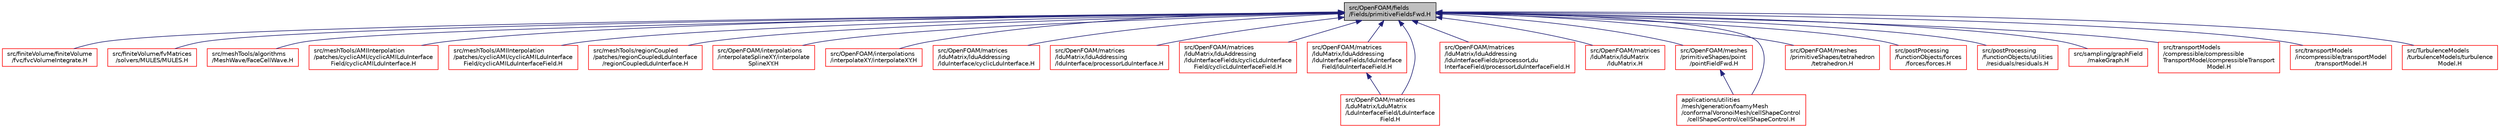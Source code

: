 digraph "src/OpenFOAM/fields/Fields/primitiveFieldsFwd.H"
{
  bgcolor="transparent";
  edge [fontname="Helvetica",fontsize="10",labelfontname="Helvetica",labelfontsize="10"];
  node [fontname="Helvetica",fontsize="10",shape=record];
  Node1 [label="src/OpenFOAM/fields\l/Fields/primitiveFieldsFwd.H",height=0.2,width=0.4,color="black", fillcolor="grey75", style="filled", fontcolor="black"];
  Node1 -> Node2 [dir="back",color="midnightblue",fontsize="10",style="solid",fontname="Helvetica"];
  Node2 [label="src/finiteVolume/finiteVolume\l/fvc/fvcVolumeIntegrate.H",height=0.2,width=0.4,color="red",URL="$a05710.html",tooltip="Volume integrate volField creating a volField. "];
  Node1 -> Node3 [dir="back",color="midnightblue",fontsize="10",style="solid",fontname="Helvetica"];
  Node3 [label="src/finiteVolume/fvMatrices\l/solvers/MULES/MULES.H",height=0.2,width=0.4,color="red",URL="$a05800.html",tooltip="MULES: Multidimensional universal limiter for explicit solution. "];
  Node1 -> Node4 [dir="back",color="midnightblue",fontsize="10",style="solid",fontname="Helvetica"];
  Node4 [label="src/meshTools/algorithms\l/MeshWave/FaceCellWave.H",height=0.2,width=0.4,color="red",URL="$a07134.html"];
  Node1 -> Node5 [dir="back",color="midnightblue",fontsize="10",style="solid",fontname="Helvetica"];
  Node5 [label="src/meshTools/AMIInterpolation\l/patches/cyclicAMI/cyclicAMILduInterface\lField/cyclicAMILduInterface.H",height=0.2,width=0.4,color="red",URL="$a07204.html"];
  Node1 -> Node6 [dir="back",color="midnightblue",fontsize="10",style="solid",fontname="Helvetica"];
  Node6 [label="src/meshTools/AMIInterpolation\l/patches/cyclicAMI/cyclicAMILduInterface\lField/cyclicAMILduInterfaceField.H",height=0.2,width=0.4,color="red",URL="$a07206.html"];
  Node1 -> Node7 [dir="back",color="midnightblue",fontsize="10",style="solid",fontname="Helvetica"];
  Node7 [label="src/meshTools/regionCoupled\l/patches/regionCoupledLduInterface\l/regionCoupledLduInterface.H",height=0.2,width=0.4,color="red",URL="$a07322.html"];
  Node1 -> Node8 [dir="back",color="midnightblue",fontsize="10",style="solid",fontname="Helvetica"];
  Node8 [label="src/OpenFOAM/interpolations\l/interpolateSplineXY/interpolate\lSplineXY.H",height=0.2,width=0.4,color="red",URL="$a08219.html",tooltip="Interpolates y values from one curve to another with a different x distribution. "];
  Node1 -> Node9 [dir="back",color="midnightblue",fontsize="10",style="solid",fontname="Helvetica"];
  Node9 [label="src/OpenFOAM/interpolations\l/interpolateXY/interpolateXY.H",height=0.2,width=0.4,color="red",URL="$a08221.html",tooltip="Interpolates y values from one curve to another with a different x distribution. "];
  Node1 -> Node10 [dir="back",color="midnightblue",fontsize="10",style="solid",fontname="Helvetica"];
  Node10 [label="src/OpenFOAM/matrices\l/lduMatrix/lduAddressing\l/lduInterface/cyclicLduInterface.H",height=0.2,width=0.4,color="red",URL="$a08263.html"];
  Node1 -> Node11 [dir="back",color="midnightblue",fontsize="10",style="solid",fontname="Helvetica"];
  Node11 [label="src/OpenFOAM/matrices\l/lduMatrix/lduAddressing\l/lduInterface/processorLduInterface.H",height=0.2,width=0.4,color="red",URL="$a08268.html"];
  Node1 -> Node12 [dir="back",color="midnightblue",fontsize="10",style="solid",fontname="Helvetica"];
  Node12 [label="src/OpenFOAM/matrices\l/lduMatrix/lduAddressing\l/lduInterfaceFields/cyclicLduInterface\lField/cyclicLduInterfaceField.H",height=0.2,width=0.4,color="red",URL="$a08271.html"];
  Node1 -> Node13 [dir="back",color="midnightblue",fontsize="10",style="solid",fontname="Helvetica"];
  Node13 [label="src/OpenFOAM/matrices\l/lduMatrix/lduAddressing\l/lduInterfaceFields/lduInterface\lField/lduInterfaceField.H",height=0.2,width=0.4,color="red",URL="$a08273.html"];
  Node13 -> Node14 [dir="back",color="midnightblue",fontsize="10",style="solid",fontname="Helvetica"];
  Node14 [label="src/OpenFOAM/matrices\l/LduMatrix/LduMatrix\l/LduInterfaceField/LduInterface\lField.H",height=0.2,width=0.4,color="red",URL="$a08279.html"];
  Node1 -> Node15 [dir="back",color="midnightblue",fontsize="10",style="solid",fontname="Helvetica"];
  Node15 [label="src/OpenFOAM/matrices\l/lduMatrix/lduAddressing\l/lduInterfaceFields/processorLdu\lInterfaceField/processorLduInterfaceField.H",height=0.2,width=0.4,color="red",URL="$a08276.html"];
  Node1 -> Node16 [dir="back",color="midnightblue",fontsize="10",style="solid",fontname="Helvetica"];
  Node16 [label="src/OpenFOAM/matrices\l/lduMatrix/lduMatrix\l/lduMatrix.H",height=0.2,width=0.4,color="red",URL="$a08286.html"];
  Node1 -> Node14 [dir="back",color="midnightblue",fontsize="10",style="solid",fontname="Helvetica"];
  Node1 -> Node17 [dir="back",color="midnightblue",fontsize="10",style="solid",fontname="Helvetica"];
  Node17 [label="src/OpenFOAM/meshes\l/primitiveShapes/point\l/pointFieldFwd.H",height=0.2,width=0.4,color="red",URL="$a08776.html"];
  Node17 -> Node18 [dir="back",color="midnightblue",fontsize="10",style="solid",fontname="Helvetica"];
  Node18 [label="applications/utilities\l/mesh/generation/foamyMesh\l/conformalVoronoiMesh/cellShapeControl\l/cellShapeControl/cellShapeControl.H",height=0.2,width=0.4,color="red",URL="$a03985.html"];
  Node1 -> Node19 [dir="back",color="midnightblue",fontsize="10",style="solid",fontname="Helvetica"];
  Node19 [label="src/OpenFOAM/meshes\l/primitiveShapes/tetrahedron\l/tetrahedron.H",height=0.2,width=0.4,color="red",URL="$a08785.html"];
  Node1 -> Node20 [dir="back",color="midnightblue",fontsize="10",style="solid",fontname="Helvetica"];
  Node20 [label="src/postProcessing\l/functionObjects/forces\l/forces/forces.H",height=0.2,width=0.4,color="red",URL="$a09276.html"];
  Node1 -> Node21 [dir="back",color="midnightblue",fontsize="10",style="solid",fontname="Helvetica"];
  Node21 [label="src/postProcessing\l/functionObjects/utilities\l/residuals/residuals.H",height=0.2,width=0.4,color="red",URL="$a09375.html"];
  Node1 -> Node22 [dir="back",color="midnightblue",fontsize="10",style="solid",fontname="Helvetica"];
  Node22 [label="src/sampling/graphField\l/makeGraph.H",height=0.2,width=0.4,color="red",URL="$a09616.html"];
  Node1 -> Node23 [dir="back",color="midnightblue",fontsize="10",style="solid",fontname="Helvetica"];
  Node23 [label="src/transportModels\l/compressible/compressible\lTransportModel/compressibleTransport\lModel.H",height=0.2,width=0.4,color="red",URL="$a10403.html"];
  Node1 -> Node24 [dir="back",color="midnightblue",fontsize="10",style="solid",fontname="Helvetica"];
  Node24 [label="src/transportModels\l/incompressible/transportModel\l/transportModel.H",height=0.2,width=0.4,color="red",URL="$a10411.html"];
  Node1 -> Node25 [dir="back",color="midnightblue",fontsize="10",style="solid",fontname="Helvetica"];
  Node25 [label="src/TurbulenceModels\l/turbulenceModels/turbulence\lModel.H",height=0.2,width=0.4,color="red",URL="$a10718.html"];
  Node1 -> Node18 [dir="back",color="midnightblue",fontsize="10",style="solid",fontname="Helvetica"];
}
